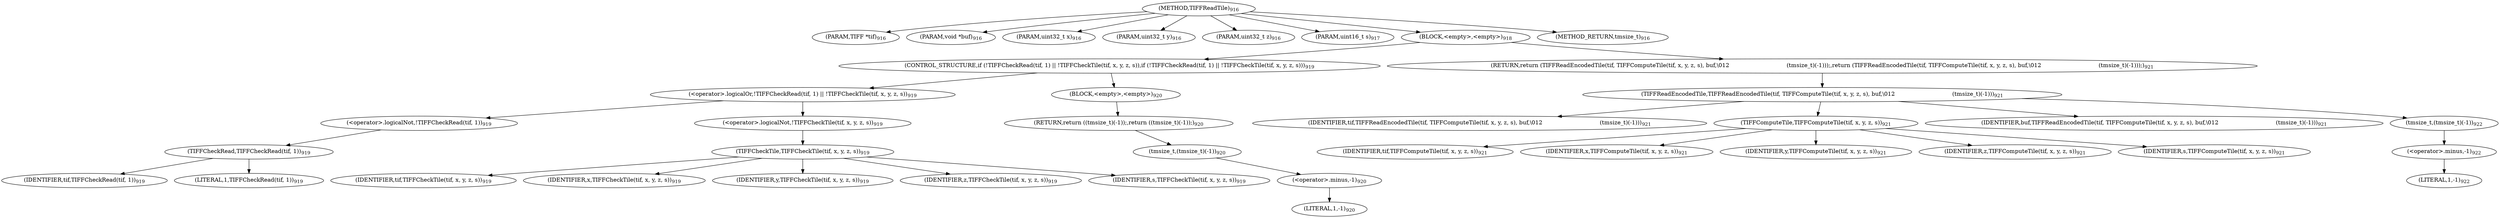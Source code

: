 digraph "TIFFReadTile" {  
"75927" [label = <(METHOD,TIFFReadTile)<SUB>916</SUB>> ]
"75928" [label = <(PARAM,TIFF *tif)<SUB>916</SUB>> ]
"75929" [label = <(PARAM,void *buf)<SUB>916</SUB>> ]
"75930" [label = <(PARAM,uint32_t x)<SUB>916</SUB>> ]
"75931" [label = <(PARAM,uint32_t y)<SUB>916</SUB>> ]
"75932" [label = <(PARAM,uint32_t z)<SUB>916</SUB>> ]
"75933" [label = <(PARAM,uint16_t s)<SUB>917</SUB>> ]
"75934" [label = <(BLOCK,&lt;empty&gt;,&lt;empty&gt;)<SUB>918</SUB>> ]
"75935" [label = <(CONTROL_STRUCTURE,if (!TIFFCheckRead(tif, 1) || !TIFFCheckTile(tif, x, y, z, s)),if (!TIFFCheckRead(tif, 1) || !TIFFCheckTile(tif, x, y, z, s)))<SUB>919</SUB>> ]
"75936" [label = <(&lt;operator&gt;.logicalOr,!TIFFCheckRead(tif, 1) || !TIFFCheckTile(tif, x, y, z, s))<SUB>919</SUB>> ]
"75937" [label = <(&lt;operator&gt;.logicalNot,!TIFFCheckRead(tif, 1))<SUB>919</SUB>> ]
"75938" [label = <(TIFFCheckRead,TIFFCheckRead(tif, 1))<SUB>919</SUB>> ]
"75939" [label = <(IDENTIFIER,tif,TIFFCheckRead(tif, 1))<SUB>919</SUB>> ]
"75940" [label = <(LITERAL,1,TIFFCheckRead(tif, 1))<SUB>919</SUB>> ]
"75941" [label = <(&lt;operator&gt;.logicalNot,!TIFFCheckTile(tif, x, y, z, s))<SUB>919</SUB>> ]
"75942" [label = <(TIFFCheckTile,TIFFCheckTile(tif, x, y, z, s))<SUB>919</SUB>> ]
"75943" [label = <(IDENTIFIER,tif,TIFFCheckTile(tif, x, y, z, s))<SUB>919</SUB>> ]
"75944" [label = <(IDENTIFIER,x,TIFFCheckTile(tif, x, y, z, s))<SUB>919</SUB>> ]
"75945" [label = <(IDENTIFIER,y,TIFFCheckTile(tif, x, y, z, s))<SUB>919</SUB>> ]
"75946" [label = <(IDENTIFIER,z,TIFFCheckTile(tif, x, y, z, s))<SUB>919</SUB>> ]
"75947" [label = <(IDENTIFIER,s,TIFFCheckTile(tif, x, y, z, s))<SUB>919</SUB>> ]
"75948" [label = <(BLOCK,&lt;empty&gt;,&lt;empty&gt;)<SUB>920</SUB>> ]
"75949" [label = <(RETURN,return ((tmsize_t)(-1));,return ((tmsize_t)(-1));)<SUB>920</SUB>> ]
"75950" [label = <(tmsize_t,(tmsize_t)(-1))<SUB>920</SUB>> ]
"75951" [label = <(&lt;operator&gt;.minus,-1)<SUB>920</SUB>> ]
"75952" [label = <(LITERAL,1,-1)<SUB>920</SUB>> ]
"75953" [label = <(RETURN,return (TIFFReadEncodedTile(tif, TIFFComputeTile(tif, x, y, z, s), buf,\012                                (tmsize_t)(-1)));,return (TIFFReadEncodedTile(tif, TIFFComputeTile(tif, x, y, z, s), buf,\012                                (tmsize_t)(-1)));)<SUB>921</SUB>> ]
"75954" [label = <(TIFFReadEncodedTile,TIFFReadEncodedTile(tif, TIFFComputeTile(tif, x, y, z, s), buf,\012                                (tmsize_t)(-1)))<SUB>921</SUB>> ]
"75955" [label = <(IDENTIFIER,tif,TIFFReadEncodedTile(tif, TIFFComputeTile(tif, x, y, z, s), buf,\012                                (tmsize_t)(-1)))<SUB>921</SUB>> ]
"75956" [label = <(TIFFComputeTile,TIFFComputeTile(tif, x, y, z, s))<SUB>921</SUB>> ]
"75957" [label = <(IDENTIFIER,tif,TIFFComputeTile(tif, x, y, z, s))<SUB>921</SUB>> ]
"75958" [label = <(IDENTIFIER,x,TIFFComputeTile(tif, x, y, z, s))<SUB>921</SUB>> ]
"75959" [label = <(IDENTIFIER,y,TIFFComputeTile(tif, x, y, z, s))<SUB>921</SUB>> ]
"75960" [label = <(IDENTIFIER,z,TIFFComputeTile(tif, x, y, z, s))<SUB>921</SUB>> ]
"75961" [label = <(IDENTIFIER,s,TIFFComputeTile(tif, x, y, z, s))<SUB>921</SUB>> ]
"75962" [label = <(IDENTIFIER,buf,TIFFReadEncodedTile(tif, TIFFComputeTile(tif, x, y, z, s), buf,\012                                (tmsize_t)(-1)))<SUB>921</SUB>> ]
"75963" [label = <(tmsize_t,(tmsize_t)(-1))<SUB>922</SUB>> ]
"75964" [label = <(&lt;operator&gt;.minus,-1)<SUB>922</SUB>> ]
"75965" [label = <(LITERAL,1,-1)<SUB>922</SUB>> ]
"75966" [label = <(METHOD_RETURN,tmsize_t)<SUB>916</SUB>> ]
  "75927" -> "75928" 
  "75927" -> "75929" 
  "75927" -> "75930" 
  "75927" -> "75931" 
  "75927" -> "75932" 
  "75927" -> "75933" 
  "75927" -> "75934" 
  "75927" -> "75966" 
  "75934" -> "75935" 
  "75934" -> "75953" 
  "75935" -> "75936" 
  "75935" -> "75948" 
  "75936" -> "75937" 
  "75936" -> "75941" 
  "75937" -> "75938" 
  "75938" -> "75939" 
  "75938" -> "75940" 
  "75941" -> "75942" 
  "75942" -> "75943" 
  "75942" -> "75944" 
  "75942" -> "75945" 
  "75942" -> "75946" 
  "75942" -> "75947" 
  "75948" -> "75949" 
  "75949" -> "75950" 
  "75950" -> "75951" 
  "75951" -> "75952" 
  "75953" -> "75954" 
  "75954" -> "75955" 
  "75954" -> "75956" 
  "75954" -> "75962" 
  "75954" -> "75963" 
  "75956" -> "75957" 
  "75956" -> "75958" 
  "75956" -> "75959" 
  "75956" -> "75960" 
  "75956" -> "75961" 
  "75963" -> "75964" 
  "75964" -> "75965" 
}
